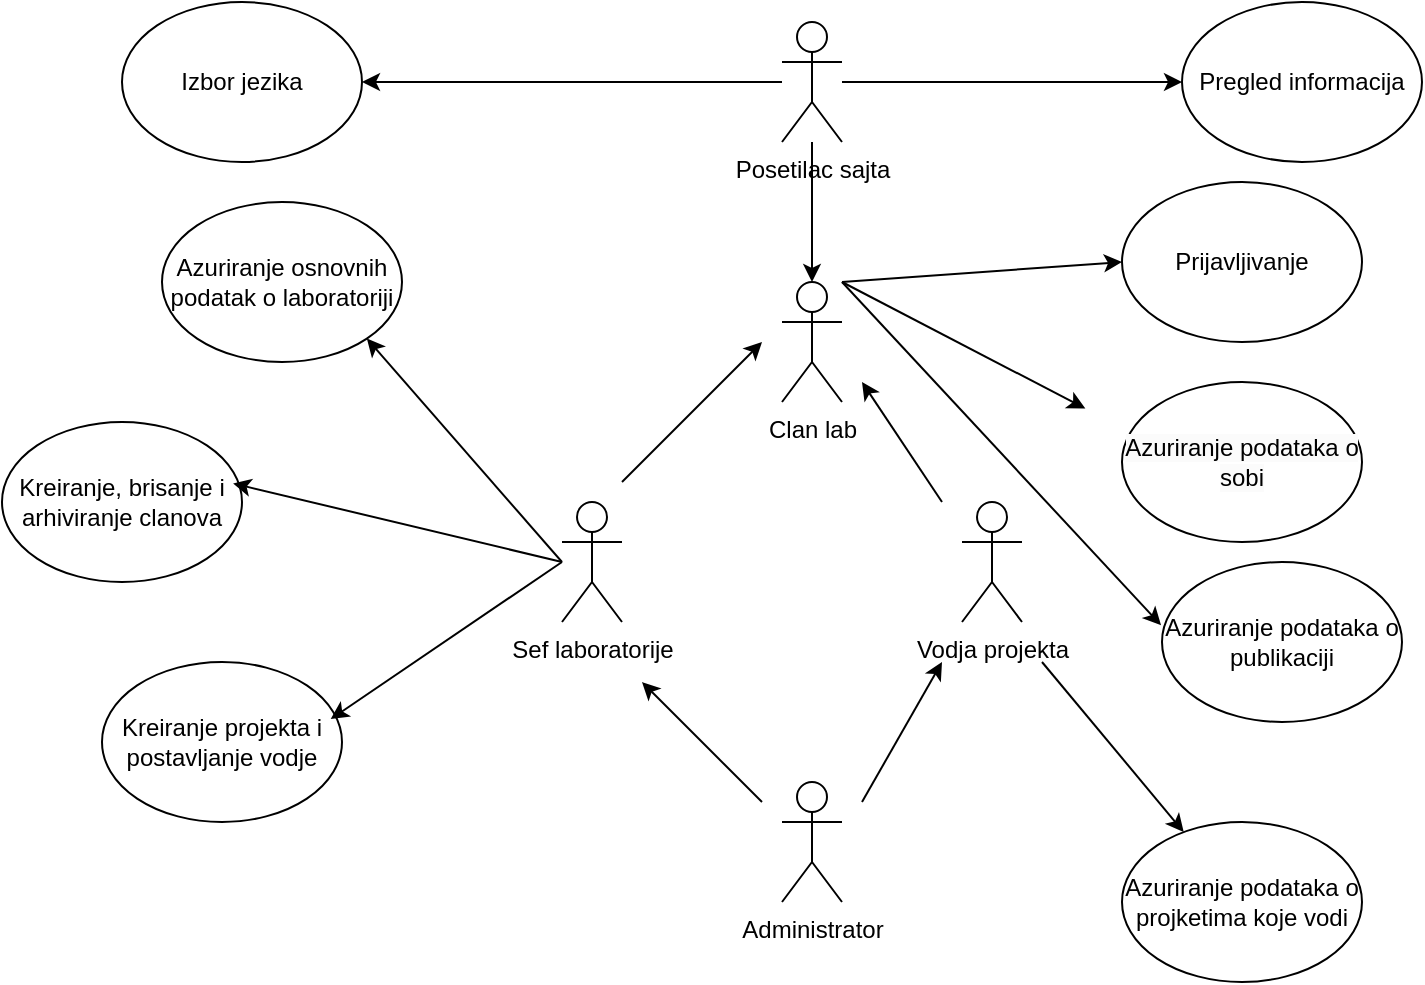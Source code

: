<mxfile version="24.8.3">
  <diagram name="Page-1" id="0kbbDlxkIuXDH6RubcP5">
    <mxGraphModel dx="1247" dy="643" grid="1" gridSize="10" guides="1" tooltips="1" connect="1" arrows="1" fold="1" page="1" pageScale="1" pageWidth="850" pageHeight="1100" math="0" shadow="0">
      <root>
        <mxCell id="0" />
        <mxCell id="1" parent="0" />
        <mxCell id="GYYbroSgPEy19KueTtWC-1" value="&lt;div&gt;Pregled informacija&lt;/div&gt;" style="ellipse;whiteSpace=wrap;html=1;" vertex="1" parent="1">
          <mxGeometry x="690" y="150" width="120" height="80" as="geometry" />
        </mxCell>
        <mxCell id="GYYbroSgPEy19KueTtWC-14" style="edgeStyle=orthogonalEdgeStyle;rounded=0;orthogonalLoop=1;jettySize=auto;html=1;entryX=1;entryY=0.5;entryDx=0;entryDy=0;" edge="1" parent="1" source="GYYbroSgPEy19KueTtWC-2" target="GYYbroSgPEy19KueTtWC-6">
          <mxGeometry relative="1" as="geometry" />
        </mxCell>
        <mxCell id="GYYbroSgPEy19KueTtWC-15" style="edgeStyle=orthogonalEdgeStyle;rounded=0;orthogonalLoop=1;jettySize=auto;html=1;entryX=0;entryY=0.5;entryDx=0;entryDy=0;" edge="1" parent="1" source="GYYbroSgPEy19KueTtWC-2" target="GYYbroSgPEy19KueTtWC-1">
          <mxGeometry relative="1" as="geometry" />
        </mxCell>
        <mxCell id="GYYbroSgPEy19KueTtWC-2" value="Posetilac sajta" style="shape=umlActor;verticalLabelPosition=bottom;verticalAlign=top;html=1;outlineConnect=0;" vertex="1" parent="1">
          <mxGeometry x="490" y="160" width="30" height="60" as="geometry" />
        </mxCell>
        <mxCell id="GYYbroSgPEy19KueTtWC-6" value="Izbor jezika" style="ellipse;whiteSpace=wrap;html=1;" vertex="1" parent="1">
          <mxGeometry x="160" y="150" width="120" height="80" as="geometry" />
        </mxCell>
        <mxCell id="GYYbroSgPEy19KueTtWC-9" value="&lt;div&gt;Clan lab&lt;/div&gt;&lt;div&gt;&lt;br&gt;&lt;/div&gt;" style="shape=umlActor;verticalLabelPosition=bottom;verticalAlign=top;html=1;outlineConnect=0;" vertex="1" parent="1">
          <mxGeometry x="490" y="290" width="30" height="60" as="geometry" />
        </mxCell>
        <mxCell id="GYYbroSgPEy19KueTtWC-12" style="edgeStyle=orthogonalEdgeStyle;rounded=0;orthogonalLoop=1;jettySize=auto;html=1;entryX=0.5;entryY=0;entryDx=0;entryDy=0;entryPerimeter=0;" edge="1" parent="1" source="GYYbroSgPEy19KueTtWC-2" target="GYYbroSgPEy19KueTtWC-9">
          <mxGeometry relative="1" as="geometry" />
        </mxCell>
        <mxCell id="GYYbroSgPEy19KueTtWC-16" value="Azuriranje osnovnih podatak o laboratoriji" style="ellipse;whiteSpace=wrap;html=1;" vertex="1" parent="1">
          <mxGeometry x="180" y="250" width="120" height="80" as="geometry" />
        </mxCell>
        <mxCell id="GYYbroSgPEy19KueTtWC-17" value="Kreiranje, brisanje i arhiviranje clanova" style="ellipse;whiteSpace=wrap;html=1;" vertex="1" parent="1">
          <mxGeometry x="100" y="360" width="120" height="80" as="geometry" />
        </mxCell>
        <mxCell id="GYYbroSgPEy19KueTtWC-18" value="Kreiranje projekta i postavljanje vodje" style="ellipse;whiteSpace=wrap;html=1;" vertex="1" parent="1">
          <mxGeometry x="150" y="480" width="120" height="80" as="geometry" />
        </mxCell>
        <mxCell id="GYYbroSgPEy19KueTtWC-19" value="Prijavljivanje" style="ellipse;whiteSpace=wrap;html=1;" vertex="1" parent="1">
          <mxGeometry x="660" y="240" width="120" height="80" as="geometry" />
        </mxCell>
        <mxCell id="GYYbroSgPEy19KueTtWC-20" value="&lt;br&gt;&lt;span style=&quot;color: rgb(0, 0, 0); font-family: Helvetica; font-size: 12px; font-style: normal; font-variant-ligatures: normal; font-variant-caps: normal; font-weight: 400; letter-spacing: normal; orphans: 2; text-align: center; text-indent: 0px; text-transform: none; widows: 2; word-spacing: 0px; -webkit-text-stroke-width: 0px; white-space: normal; background-color: rgb(251, 251, 251); text-decoration-thickness: initial; text-decoration-style: initial; text-decoration-color: initial; display: inline !important; float: none;&quot;&gt;Azuriranje podataka o sobi&lt;/span&gt;&lt;div&gt;&lt;br/&gt;&lt;/div&gt;" style="ellipse;whiteSpace=wrap;html=1;" vertex="1" parent="1">
          <mxGeometry x="660" y="340" width="120" height="80" as="geometry" />
        </mxCell>
        <mxCell id="GYYbroSgPEy19KueTtWC-21" value="Azuriranje podataka o projketima koje vodi" style="ellipse;whiteSpace=wrap;html=1;" vertex="1" parent="1">
          <mxGeometry x="660" y="560" width="120" height="80" as="geometry" />
        </mxCell>
        <mxCell id="GYYbroSgPEy19KueTtWC-22" value="Azuriranje podataka o publikaciji" style="ellipse;whiteSpace=wrap;html=1;" vertex="1" parent="1">
          <mxGeometry x="680" y="430" width="120" height="80" as="geometry" />
        </mxCell>
        <mxCell id="GYYbroSgPEy19KueTtWC-23" value="&lt;div&gt;Sef laboratorije&lt;/div&gt;" style="shape=umlActor;verticalLabelPosition=bottom;verticalAlign=top;html=1;outlineConnect=0;" vertex="1" parent="1">
          <mxGeometry x="380" y="400" width="30" height="60" as="geometry" />
        </mxCell>
        <mxCell id="GYYbroSgPEy19KueTtWC-24" value="Administrator&lt;div&gt;&lt;br&gt;&lt;/div&gt;" style="shape=umlActor;verticalLabelPosition=bottom;verticalAlign=top;html=1;outlineConnect=0;" vertex="1" parent="1">
          <mxGeometry x="490" y="540" width="30" height="60" as="geometry" />
        </mxCell>
        <mxCell id="GYYbroSgPEy19KueTtWC-25" value="&lt;div&gt;Vodja projekta&lt;/div&gt;&lt;div&gt;&lt;br&gt;&lt;/div&gt;" style="shape=umlActor;verticalLabelPosition=bottom;verticalAlign=top;html=1;outlineConnect=0;" vertex="1" parent="1">
          <mxGeometry x="580" y="400" width="30" height="60" as="geometry" />
        </mxCell>
        <mxCell id="GYYbroSgPEy19KueTtWC-33" value="" style="endArrow=classic;html=1;rounded=0;" edge="1" parent="1">
          <mxGeometry width="50" height="50" relative="1" as="geometry">
            <mxPoint x="530" y="550" as="sourcePoint" />
            <mxPoint x="570" y="480" as="targetPoint" />
          </mxGeometry>
        </mxCell>
        <mxCell id="GYYbroSgPEy19KueTtWC-34" value="" style="endArrow=classic;html=1;rounded=0;" edge="1" parent="1">
          <mxGeometry width="50" height="50" relative="1" as="geometry">
            <mxPoint x="480" y="550" as="sourcePoint" />
            <mxPoint x="420" y="490" as="targetPoint" />
          </mxGeometry>
        </mxCell>
        <mxCell id="GYYbroSgPEy19KueTtWC-35" value="" style="endArrow=classic;html=1;rounded=0;entryX=1;entryY=1;entryDx=0;entryDy=0;" edge="1" parent="1" target="GYYbroSgPEy19KueTtWC-16">
          <mxGeometry width="50" height="50" relative="1" as="geometry">
            <mxPoint x="380" y="430" as="sourcePoint" />
            <mxPoint x="290" y="330" as="targetPoint" />
          </mxGeometry>
        </mxCell>
        <mxCell id="GYYbroSgPEy19KueTtWC-36" value="" style="endArrow=classic;html=1;rounded=0;entryX=0.963;entryY=0.384;entryDx=0;entryDy=0;entryPerimeter=0;" edge="1" parent="1" target="GYYbroSgPEy19KueTtWC-17">
          <mxGeometry width="50" height="50" relative="1" as="geometry">
            <mxPoint x="380" y="430" as="sourcePoint" />
            <mxPoint x="250" y="350" as="targetPoint" />
          </mxGeometry>
        </mxCell>
        <mxCell id="GYYbroSgPEy19KueTtWC-37" value="" style="endArrow=classic;html=1;rounded=0;entryX=0.953;entryY=0.357;entryDx=0;entryDy=0;entryPerimeter=0;" edge="1" parent="1" target="GYYbroSgPEy19KueTtWC-18">
          <mxGeometry width="50" height="50" relative="1" as="geometry">
            <mxPoint x="380" y="430" as="sourcePoint" />
            <mxPoint x="320" y="491" as="targetPoint" />
          </mxGeometry>
        </mxCell>
        <mxCell id="GYYbroSgPEy19KueTtWC-39" value="" style="endArrow=classic;html=1;rounded=0;" edge="1" parent="1">
          <mxGeometry width="50" height="50" relative="1" as="geometry">
            <mxPoint x="410" y="390" as="sourcePoint" />
            <mxPoint x="480" y="320" as="targetPoint" />
          </mxGeometry>
        </mxCell>
        <mxCell id="GYYbroSgPEy19KueTtWC-41" value="" style="endArrow=classic;html=1;rounded=0;" edge="1" parent="1">
          <mxGeometry width="50" height="50" relative="1" as="geometry">
            <mxPoint x="570" y="400" as="sourcePoint" />
            <mxPoint x="530" y="340" as="targetPoint" />
          </mxGeometry>
        </mxCell>
        <mxCell id="GYYbroSgPEy19KueTtWC-42" value="" style="endArrow=classic;html=1;rounded=0;" edge="1" parent="1" target="GYYbroSgPEy19KueTtWC-21">
          <mxGeometry width="50" height="50" relative="1" as="geometry">
            <mxPoint x="620" y="480" as="sourcePoint" />
            <mxPoint x="590" y="470" as="targetPoint" />
          </mxGeometry>
        </mxCell>
        <mxCell id="GYYbroSgPEy19KueTtWC-43" value="" style="endArrow=classic;html=1;rounded=0;entryX=-0.004;entryY=0.395;entryDx=0;entryDy=0;entryPerimeter=0;" edge="1" parent="1" target="GYYbroSgPEy19KueTtWC-22">
          <mxGeometry width="50" height="50" relative="1" as="geometry">
            <mxPoint x="520" y="290" as="sourcePoint" />
            <mxPoint x="702" y="575" as="targetPoint" />
          </mxGeometry>
        </mxCell>
        <mxCell id="GYYbroSgPEy19KueTtWC-44" value="" style="endArrow=classic;html=1;rounded=0;entryX=0.014;entryY=0.291;entryDx=0;entryDy=0;entryPerimeter=0;" edge="1" parent="1">
          <mxGeometry width="50" height="50" relative="1" as="geometry">
            <mxPoint x="520" y="290" as="sourcePoint" />
            <mxPoint x="641.68" y="353.28" as="targetPoint" />
          </mxGeometry>
        </mxCell>
        <mxCell id="GYYbroSgPEy19KueTtWC-45" value="" style="endArrow=classic;html=1;rounded=0;entryX=0;entryY=0.5;entryDx=0;entryDy=0;" edge="1" parent="1" target="GYYbroSgPEy19KueTtWC-19">
          <mxGeometry width="50" height="50" relative="1" as="geometry">
            <mxPoint x="520" y="290" as="sourcePoint" />
            <mxPoint x="672" y="373" as="targetPoint" />
          </mxGeometry>
        </mxCell>
      </root>
    </mxGraphModel>
  </diagram>
</mxfile>
